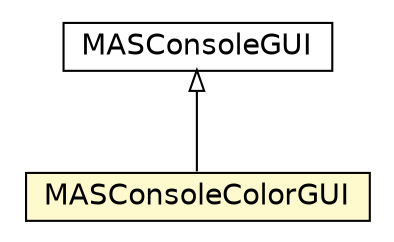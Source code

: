 #!/usr/local/bin/dot
#
# Class diagram 
# Generated by UMLGraph version 5.1 (http://www.umlgraph.org/)
#

digraph G {
	edge [fontname="Helvetica",fontsize=10,labelfontname="Helvetica",labelfontsize=10];
	node [fontname="Helvetica",fontsize=10,shape=plaintext];
	nodesep=0.25;
	ranksep=0.5;
	// jason.runtime.MASConsoleGUI
	c48578 [label=<<table title="jason.runtime.MASConsoleGUI" border="0" cellborder="1" cellspacing="0" cellpadding="2" port="p" href="./MASConsoleGUI.html">
		<tr><td><table border="0" cellspacing="0" cellpadding="1">
<tr><td align="center" balign="center"> MASConsoleGUI </td></tr>
		</table></td></tr>
		</table>>, fontname="Helvetica", fontcolor="black", fontsize=14.0];
	// jason.runtime.MASConsoleColorGUI
	c48579 [label=<<table title="jason.runtime.MASConsoleColorGUI" border="0" cellborder="1" cellspacing="0" cellpadding="2" port="p" bgcolor="lemonChiffon" href="./MASConsoleColorGUI.html">
		<tr><td><table border="0" cellspacing="0" cellpadding="1">
<tr><td align="center" balign="center"> MASConsoleColorGUI </td></tr>
		</table></td></tr>
		</table>>, fontname="Helvetica", fontcolor="black", fontsize=14.0];
	//jason.runtime.MASConsoleColorGUI extends jason.runtime.MASConsoleGUI
	c48578:p -> c48579:p [dir=back,arrowtail=empty];
}

